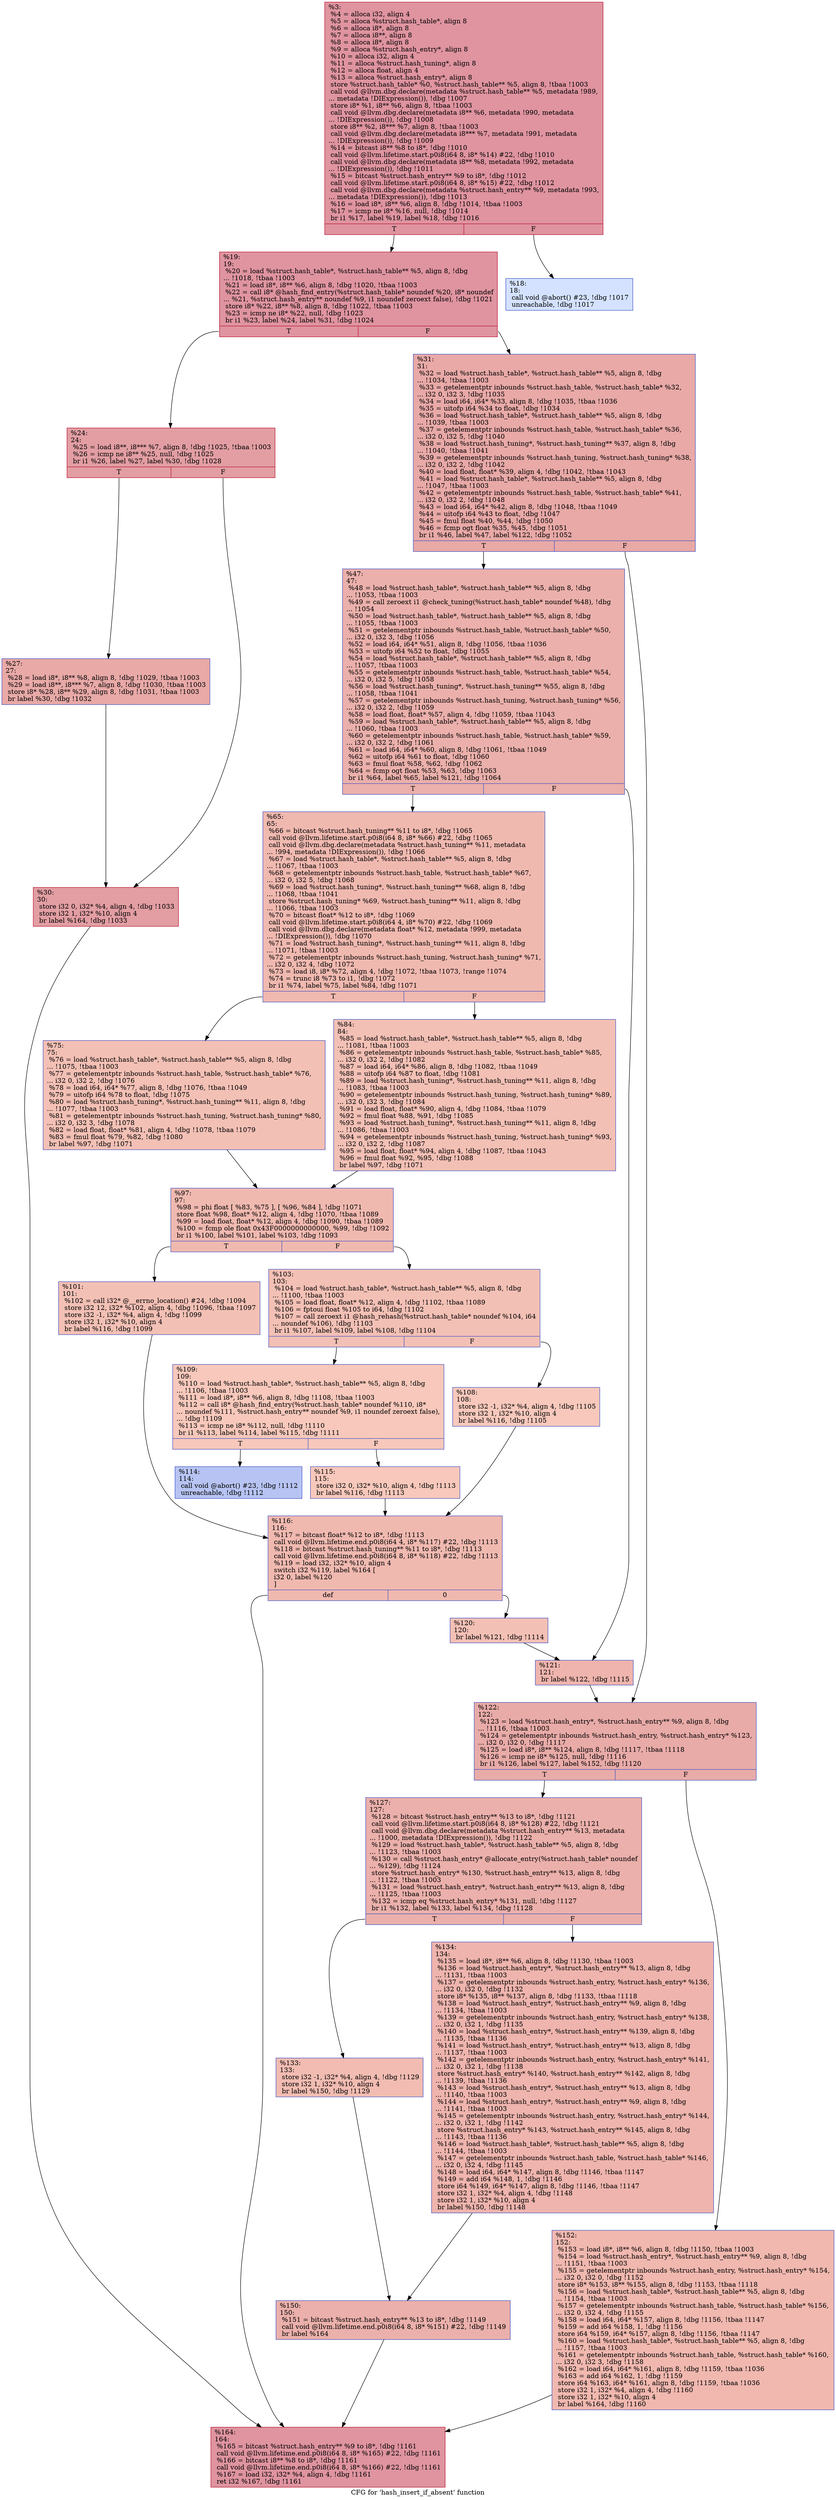digraph "CFG for 'hash_insert_if_absent' function" {
	label="CFG for 'hash_insert_if_absent' function";

	Node0x218f6c0 [shape=record,color="#b70d28ff", style=filled, fillcolor="#b70d2870",label="{%3:\l  %4 = alloca i32, align 4\l  %5 = alloca %struct.hash_table*, align 8\l  %6 = alloca i8*, align 8\l  %7 = alloca i8**, align 8\l  %8 = alloca i8*, align 8\l  %9 = alloca %struct.hash_entry*, align 8\l  %10 = alloca i32, align 4\l  %11 = alloca %struct.hash_tuning*, align 8\l  %12 = alloca float, align 4\l  %13 = alloca %struct.hash_entry*, align 8\l  store %struct.hash_table* %0, %struct.hash_table** %5, align 8, !tbaa !1003\l  call void @llvm.dbg.declare(metadata %struct.hash_table** %5, metadata !989,\l... metadata !DIExpression()), !dbg !1007\l  store i8* %1, i8** %6, align 8, !tbaa !1003\l  call void @llvm.dbg.declare(metadata i8** %6, metadata !990, metadata\l... !DIExpression()), !dbg !1008\l  store i8** %2, i8*** %7, align 8, !tbaa !1003\l  call void @llvm.dbg.declare(metadata i8*** %7, metadata !991, metadata\l... !DIExpression()), !dbg !1009\l  %14 = bitcast i8** %8 to i8*, !dbg !1010\l  call void @llvm.lifetime.start.p0i8(i64 8, i8* %14) #22, !dbg !1010\l  call void @llvm.dbg.declare(metadata i8** %8, metadata !992, metadata\l... !DIExpression()), !dbg !1011\l  %15 = bitcast %struct.hash_entry** %9 to i8*, !dbg !1012\l  call void @llvm.lifetime.start.p0i8(i64 8, i8* %15) #22, !dbg !1012\l  call void @llvm.dbg.declare(metadata %struct.hash_entry** %9, metadata !993,\l... metadata !DIExpression()), !dbg !1013\l  %16 = load i8*, i8** %6, align 8, !dbg !1014, !tbaa !1003\l  %17 = icmp ne i8* %16, null, !dbg !1014\l  br i1 %17, label %19, label %18, !dbg !1016\l|{<s0>T|<s1>F}}"];
	Node0x218f6c0:s0 -> Node0x2187590;
	Node0x218f6c0:s1 -> Node0x2187540;
	Node0x2187540 [shape=record,color="#3d50c3ff", style=filled, fillcolor="#9ebeff70",label="{%18:\l18:                                               \l  call void @abort() #23, !dbg !1017\l  unreachable, !dbg !1017\l}"];
	Node0x2187590 [shape=record,color="#b70d28ff", style=filled, fillcolor="#b70d2870",label="{%19:\l19:                                               \l  %20 = load %struct.hash_table*, %struct.hash_table** %5, align 8, !dbg\l... !1018, !tbaa !1003\l  %21 = load i8*, i8** %6, align 8, !dbg !1020, !tbaa !1003\l  %22 = call i8* @hash_find_entry(%struct.hash_table* noundef %20, i8* noundef\l... %21, %struct.hash_entry** noundef %9, i1 noundef zeroext false), !dbg !1021\l  store i8* %22, i8** %8, align 8, !dbg !1022, !tbaa !1003\l  %23 = icmp ne i8* %22, null, !dbg !1023\l  br i1 %23, label %24, label %31, !dbg !1024\l|{<s0>T|<s1>F}}"];
	Node0x2187590:s0 -> Node0x21875e0;
	Node0x2187590:s1 -> Node0x21876d0;
	Node0x21875e0 [shape=record,color="#b70d28ff", style=filled, fillcolor="#be242e70",label="{%24:\l24:                                               \l  %25 = load i8**, i8*** %7, align 8, !dbg !1025, !tbaa !1003\l  %26 = icmp ne i8** %25, null, !dbg !1025\l  br i1 %26, label %27, label %30, !dbg !1028\l|{<s0>T|<s1>F}}"];
	Node0x21875e0:s0 -> Node0x2187630;
	Node0x21875e0:s1 -> Node0x2187680;
	Node0x2187630 [shape=record,color="#3d50c3ff", style=filled, fillcolor="#ca3b3770",label="{%27:\l27:                                               \l  %28 = load i8*, i8** %8, align 8, !dbg !1029, !tbaa !1003\l  %29 = load i8**, i8*** %7, align 8, !dbg !1030, !tbaa !1003\l  store i8* %28, i8** %29, align 8, !dbg !1031, !tbaa !1003\l  br label %30, !dbg !1032\l}"];
	Node0x2187630 -> Node0x2187680;
	Node0x2187680 [shape=record,color="#b70d28ff", style=filled, fillcolor="#be242e70",label="{%30:\l30:                                               \l  store i32 0, i32* %4, align 4, !dbg !1033\l  store i32 1, i32* %10, align 4\l  br label %164, !dbg !1033\l}"];
	Node0x2187680 -> Node0x2187d60;
	Node0x21876d0 [shape=record,color="#3d50c3ff", style=filled, fillcolor="#ca3b3770",label="{%31:\l31:                                               \l  %32 = load %struct.hash_table*, %struct.hash_table** %5, align 8, !dbg\l... !1034, !tbaa !1003\l  %33 = getelementptr inbounds %struct.hash_table, %struct.hash_table* %32,\l... i32 0, i32 3, !dbg !1035\l  %34 = load i64, i64* %33, align 8, !dbg !1035, !tbaa !1036\l  %35 = uitofp i64 %34 to float, !dbg !1034\l  %36 = load %struct.hash_table*, %struct.hash_table** %5, align 8, !dbg\l... !1039, !tbaa !1003\l  %37 = getelementptr inbounds %struct.hash_table, %struct.hash_table* %36,\l... i32 0, i32 5, !dbg !1040\l  %38 = load %struct.hash_tuning*, %struct.hash_tuning** %37, align 8, !dbg\l... !1040, !tbaa !1041\l  %39 = getelementptr inbounds %struct.hash_tuning, %struct.hash_tuning* %38,\l... i32 0, i32 2, !dbg !1042\l  %40 = load float, float* %39, align 4, !dbg !1042, !tbaa !1043\l  %41 = load %struct.hash_table*, %struct.hash_table** %5, align 8, !dbg\l... !1047, !tbaa !1003\l  %42 = getelementptr inbounds %struct.hash_table, %struct.hash_table* %41,\l... i32 0, i32 2, !dbg !1048\l  %43 = load i64, i64* %42, align 8, !dbg !1048, !tbaa !1049\l  %44 = uitofp i64 %43 to float, !dbg !1047\l  %45 = fmul float %40, %44, !dbg !1050\l  %46 = fcmp ogt float %35, %45, !dbg !1051\l  br i1 %46, label %47, label %122, !dbg !1052\l|{<s0>T|<s1>F}}"];
	Node0x21876d0:s0 -> Node0x2187720;
	Node0x21876d0:s1 -> Node0x2187b80;
	Node0x2187720 [shape=record,color="#3d50c3ff", style=filled, fillcolor="#d24b4070",label="{%47:\l47:                                               \l  %48 = load %struct.hash_table*, %struct.hash_table** %5, align 8, !dbg\l... !1053, !tbaa !1003\l  %49 = call zeroext i1 @check_tuning(%struct.hash_table* noundef %48), !dbg\l... !1054\l  %50 = load %struct.hash_table*, %struct.hash_table** %5, align 8, !dbg\l... !1055, !tbaa !1003\l  %51 = getelementptr inbounds %struct.hash_table, %struct.hash_table* %50,\l... i32 0, i32 3, !dbg !1056\l  %52 = load i64, i64* %51, align 8, !dbg !1056, !tbaa !1036\l  %53 = uitofp i64 %52 to float, !dbg !1055\l  %54 = load %struct.hash_table*, %struct.hash_table** %5, align 8, !dbg\l... !1057, !tbaa !1003\l  %55 = getelementptr inbounds %struct.hash_table, %struct.hash_table* %54,\l... i32 0, i32 5, !dbg !1058\l  %56 = load %struct.hash_tuning*, %struct.hash_tuning** %55, align 8, !dbg\l... !1058, !tbaa !1041\l  %57 = getelementptr inbounds %struct.hash_tuning, %struct.hash_tuning* %56,\l... i32 0, i32 2, !dbg !1059\l  %58 = load float, float* %57, align 4, !dbg !1059, !tbaa !1043\l  %59 = load %struct.hash_table*, %struct.hash_table** %5, align 8, !dbg\l... !1060, !tbaa !1003\l  %60 = getelementptr inbounds %struct.hash_table, %struct.hash_table* %59,\l... i32 0, i32 2, !dbg !1061\l  %61 = load i64, i64* %60, align 8, !dbg !1061, !tbaa !1049\l  %62 = uitofp i64 %61 to float, !dbg !1060\l  %63 = fmul float %58, %62, !dbg !1062\l  %64 = fcmp ogt float %53, %63, !dbg !1063\l  br i1 %64, label %65, label %121, !dbg !1064\l|{<s0>T|<s1>F}}"];
	Node0x2187720:s0 -> Node0x2187770;
	Node0x2187720:s1 -> Node0x2187b30;
	Node0x2187770 [shape=record,color="#3d50c3ff", style=filled, fillcolor="#de614d70",label="{%65:\l65:                                               \l  %66 = bitcast %struct.hash_tuning** %11 to i8*, !dbg !1065\l  call void @llvm.lifetime.start.p0i8(i64 8, i8* %66) #22, !dbg !1065\l  call void @llvm.dbg.declare(metadata %struct.hash_tuning** %11, metadata\l... !994, metadata !DIExpression()), !dbg !1066\l  %67 = load %struct.hash_table*, %struct.hash_table** %5, align 8, !dbg\l... !1067, !tbaa !1003\l  %68 = getelementptr inbounds %struct.hash_table, %struct.hash_table* %67,\l... i32 0, i32 5, !dbg !1068\l  %69 = load %struct.hash_tuning*, %struct.hash_tuning** %68, align 8, !dbg\l... !1068, !tbaa !1041\l  store %struct.hash_tuning* %69, %struct.hash_tuning** %11, align 8, !dbg\l... !1066, !tbaa !1003\l  %70 = bitcast float* %12 to i8*, !dbg !1069\l  call void @llvm.lifetime.start.p0i8(i64 4, i8* %70) #22, !dbg !1069\l  call void @llvm.dbg.declare(metadata float* %12, metadata !999, metadata\l... !DIExpression()), !dbg !1070\l  %71 = load %struct.hash_tuning*, %struct.hash_tuning** %11, align 8, !dbg\l... !1071, !tbaa !1003\l  %72 = getelementptr inbounds %struct.hash_tuning, %struct.hash_tuning* %71,\l... i32 0, i32 4, !dbg !1072\l  %73 = load i8, i8* %72, align 4, !dbg !1072, !tbaa !1073, !range !1074\l  %74 = trunc i8 %73 to i1, !dbg !1072\l  br i1 %74, label %75, label %84, !dbg !1071\l|{<s0>T|<s1>F}}"];
	Node0x2187770:s0 -> Node0x21877c0;
	Node0x2187770:s1 -> Node0x2187810;
	Node0x21877c0 [shape=record,color="#3d50c3ff", style=filled, fillcolor="#e5705870",label="{%75:\l75:                                               \l  %76 = load %struct.hash_table*, %struct.hash_table** %5, align 8, !dbg\l... !1075, !tbaa !1003\l  %77 = getelementptr inbounds %struct.hash_table, %struct.hash_table* %76,\l... i32 0, i32 2, !dbg !1076\l  %78 = load i64, i64* %77, align 8, !dbg !1076, !tbaa !1049\l  %79 = uitofp i64 %78 to float, !dbg !1075\l  %80 = load %struct.hash_tuning*, %struct.hash_tuning** %11, align 8, !dbg\l... !1077, !tbaa !1003\l  %81 = getelementptr inbounds %struct.hash_tuning, %struct.hash_tuning* %80,\l... i32 0, i32 3, !dbg !1078\l  %82 = load float, float* %81, align 4, !dbg !1078, !tbaa !1079\l  %83 = fmul float %79, %82, !dbg !1080\l  br label %97, !dbg !1071\l}"];
	Node0x21877c0 -> Node0x2187860;
	Node0x2187810 [shape=record,color="#3d50c3ff", style=filled, fillcolor="#e5705870",label="{%84:\l84:                                               \l  %85 = load %struct.hash_table*, %struct.hash_table** %5, align 8, !dbg\l... !1081, !tbaa !1003\l  %86 = getelementptr inbounds %struct.hash_table, %struct.hash_table* %85,\l... i32 0, i32 2, !dbg !1082\l  %87 = load i64, i64* %86, align 8, !dbg !1082, !tbaa !1049\l  %88 = uitofp i64 %87 to float, !dbg !1081\l  %89 = load %struct.hash_tuning*, %struct.hash_tuning** %11, align 8, !dbg\l... !1083, !tbaa !1003\l  %90 = getelementptr inbounds %struct.hash_tuning, %struct.hash_tuning* %89,\l... i32 0, i32 3, !dbg !1084\l  %91 = load float, float* %90, align 4, !dbg !1084, !tbaa !1079\l  %92 = fmul float %88, %91, !dbg !1085\l  %93 = load %struct.hash_tuning*, %struct.hash_tuning** %11, align 8, !dbg\l... !1086, !tbaa !1003\l  %94 = getelementptr inbounds %struct.hash_tuning, %struct.hash_tuning* %93,\l... i32 0, i32 2, !dbg !1087\l  %95 = load float, float* %94, align 4, !dbg !1087, !tbaa !1043\l  %96 = fmul float %92, %95, !dbg !1088\l  br label %97, !dbg !1071\l}"];
	Node0x2187810 -> Node0x2187860;
	Node0x2187860 [shape=record,color="#3d50c3ff", style=filled, fillcolor="#de614d70",label="{%97:\l97:                                               \l  %98 = phi float [ %83, %75 ], [ %96, %84 ], !dbg !1071\l  store float %98, float* %12, align 4, !dbg !1070, !tbaa !1089\l  %99 = load float, float* %12, align 4, !dbg !1090, !tbaa !1089\l  %100 = fcmp ole float 0x43F0000000000000, %99, !dbg !1092\l  br i1 %100, label %101, label %103, !dbg !1093\l|{<s0>T|<s1>F}}"];
	Node0x2187860:s0 -> Node0x21878b0;
	Node0x2187860:s1 -> Node0x2187900;
	Node0x21878b0 [shape=record,color="#3d50c3ff", style=filled, fillcolor="#e5705870",label="{%101:\l101:                                              \l  %102 = call i32* @__errno_location() #24, !dbg !1094\l  store i32 12, i32* %102, align 4, !dbg !1096, !tbaa !1097\l  store i32 -1, i32* %4, align 4, !dbg !1099\l  store i32 1, i32* %10, align 4\l  br label %116, !dbg !1099\l}"];
	Node0x21878b0 -> Node0x2187a90;
	Node0x2187900 [shape=record,color="#3d50c3ff", style=filled, fillcolor="#e5705870",label="{%103:\l103:                                              \l  %104 = load %struct.hash_table*, %struct.hash_table** %5, align 8, !dbg\l... !1100, !tbaa !1003\l  %105 = load float, float* %12, align 4, !dbg !1102, !tbaa !1089\l  %106 = fptoui float %105 to i64, !dbg !1102\l  %107 = call zeroext i1 @hash_rehash(%struct.hash_table* noundef %104, i64\l... noundef %106), !dbg !1103\l  br i1 %107, label %109, label %108, !dbg !1104\l|{<s0>T|<s1>F}}"];
	Node0x2187900:s0 -> Node0x21879a0;
	Node0x2187900:s1 -> Node0x2187950;
	Node0x2187950 [shape=record,color="#3d50c3ff", style=filled, fillcolor="#ed836670",label="{%108:\l108:                                              \l  store i32 -1, i32* %4, align 4, !dbg !1105\l  store i32 1, i32* %10, align 4\l  br label %116, !dbg !1105\l}"];
	Node0x2187950 -> Node0x2187a90;
	Node0x21879a0 [shape=record,color="#3d50c3ff", style=filled, fillcolor="#ed836670",label="{%109:\l109:                                              \l  %110 = load %struct.hash_table*, %struct.hash_table** %5, align 8, !dbg\l... !1106, !tbaa !1003\l  %111 = load i8*, i8** %6, align 8, !dbg !1108, !tbaa !1003\l  %112 = call i8* @hash_find_entry(%struct.hash_table* noundef %110, i8*\l... noundef %111, %struct.hash_entry** noundef %9, i1 noundef zeroext false),\l... !dbg !1109\l  %113 = icmp ne i8* %112, null, !dbg !1110\l  br i1 %113, label %114, label %115, !dbg !1111\l|{<s0>T|<s1>F}}"];
	Node0x21879a0:s0 -> Node0x21879f0;
	Node0x21879a0:s1 -> Node0x2187a40;
	Node0x21879f0 [shape=record,color="#3d50c3ff", style=filled, fillcolor="#5b7ae570",label="{%114:\l114:                                              \l  call void @abort() #23, !dbg !1112\l  unreachable, !dbg !1112\l}"];
	Node0x2187a40 [shape=record,color="#3d50c3ff", style=filled, fillcolor="#ed836670",label="{%115:\l115:                                              \l  store i32 0, i32* %10, align 4, !dbg !1113\l  br label %116, !dbg !1113\l}"];
	Node0x2187a40 -> Node0x2187a90;
	Node0x2187a90 [shape=record,color="#3d50c3ff", style=filled, fillcolor="#de614d70",label="{%116:\l116:                                              \l  %117 = bitcast float* %12 to i8*, !dbg !1113\l  call void @llvm.lifetime.end.p0i8(i64 4, i8* %117) #22, !dbg !1113\l  %118 = bitcast %struct.hash_tuning** %11 to i8*, !dbg !1113\l  call void @llvm.lifetime.end.p0i8(i64 8, i8* %118) #22, !dbg !1113\l  %119 = load i32, i32* %10, align 4\l  switch i32 %119, label %164 [\l    i32 0, label %120\l  ]\l|{<s0>def|<s1>0}}"];
	Node0x2187a90:s0 -> Node0x2187d60;
	Node0x2187a90:s1 -> Node0x2187ae0;
	Node0x2187ae0 [shape=record,color="#3d50c3ff", style=filled, fillcolor="#e5705870",label="{%120:\l120:                                              \l  br label %121, !dbg !1114\l}"];
	Node0x2187ae0 -> Node0x2187b30;
	Node0x2187b30 [shape=record,color="#3d50c3ff", style=filled, fillcolor="#d8564670",label="{%121:\l121:                                              \l  br label %122, !dbg !1115\l}"];
	Node0x2187b30 -> Node0x2187b80;
	Node0x2187b80 [shape=record,color="#3d50c3ff", style=filled, fillcolor="#cc403a70",label="{%122:\l122:                                              \l  %123 = load %struct.hash_entry*, %struct.hash_entry** %9, align 8, !dbg\l... !1116, !tbaa !1003\l  %124 = getelementptr inbounds %struct.hash_entry, %struct.hash_entry* %123,\l... i32 0, i32 0, !dbg !1117\l  %125 = load i8*, i8** %124, align 8, !dbg !1117, !tbaa !1118\l  %126 = icmp ne i8* %125, null, !dbg !1116\l  br i1 %126, label %127, label %152, !dbg !1120\l|{<s0>T|<s1>F}}"];
	Node0x2187b80:s0 -> Node0x2187bd0;
	Node0x2187b80:s1 -> Node0x2187d10;
	Node0x2187bd0 [shape=record,color="#3d50c3ff", style=filled, fillcolor="#d24b4070",label="{%127:\l127:                                              \l  %128 = bitcast %struct.hash_entry** %13 to i8*, !dbg !1121\l  call void @llvm.lifetime.start.p0i8(i64 8, i8* %128) #22, !dbg !1121\l  call void @llvm.dbg.declare(metadata %struct.hash_entry** %13, metadata\l... !1000, metadata !DIExpression()), !dbg !1122\l  %129 = load %struct.hash_table*, %struct.hash_table** %5, align 8, !dbg\l... !1123, !tbaa !1003\l  %130 = call %struct.hash_entry* @allocate_entry(%struct.hash_table* noundef\l... %129), !dbg !1124\l  store %struct.hash_entry* %130, %struct.hash_entry** %13, align 8, !dbg\l... !1122, !tbaa !1003\l  %131 = load %struct.hash_entry*, %struct.hash_entry** %13, align 8, !dbg\l... !1125, !tbaa !1003\l  %132 = icmp eq %struct.hash_entry* %131, null, !dbg !1127\l  br i1 %132, label %133, label %134, !dbg !1128\l|{<s0>T|<s1>F}}"];
	Node0x2187bd0:s0 -> Node0x2187c20;
	Node0x2187bd0:s1 -> Node0x2187c70;
	Node0x2187c20 [shape=record,color="#3d50c3ff", style=filled, fillcolor="#e1675170",label="{%133:\l133:                                              \l  store i32 -1, i32* %4, align 4, !dbg !1129\l  store i32 1, i32* %10, align 4\l  br label %150, !dbg !1129\l}"];
	Node0x2187c20 -> Node0x2187cc0;
	Node0x2187c70 [shape=record,color="#3d50c3ff", style=filled, fillcolor="#d8564670",label="{%134:\l134:                                              \l  %135 = load i8*, i8** %6, align 8, !dbg !1130, !tbaa !1003\l  %136 = load %struct.hash_entry*, %struct.hash_entry** %13, align 8, !dbg\l... !1131, !tbaa !1003\l  %137 = getelementptr inbounds %struct.hash_entry, %struct.hash_entry* %136,\l... i32 0, i32 0, !dbg !1132\l  store i8* %135, i8** %137, align 8, !dbg !1133, !tbaa !1118\l  %138 = load %struct.hash_entry*, %struct.hash_entry** %9, align 8, !dbg\l... !1134, !tbaa !1003\l  %139 = getelementptr inbounds %struct.hash_entry, %struct.hash_entry* %138,\l... i32 0, i32 1, !dbg !1135\l  %140 = load %struct.hash_entry*, %struct.hash_entry** %139, align 8, !dbg\l... !1135, !tbaa !1136\l  %141 = load %struct.hash_entry*, %struct.hash_entry** %13, align 8, !dbg\l... !1137, !tbaa !1003\l  %142 = getelementptr inbounds %struct.hash_entry, %struct.hash_entry* %141,\l... i32 0, i32 1, !dbg !1138\l  store %struct.hash_entry* %140, %struct.hash_entry** %142, align 8, !dbg\l... !1139, !tbaa !1136\l  %143 = load %struct.hash_entry*, %struct.hash_entry** %13, align 8, !dbg\l... !1140, !tbaa !1003\l  %144 = load %struct.hash_entry*, %struct.hash_entry** %9, align 8, !dbg\l... !1141, !tbaa !1003\l  %145 = getelementptr inbounds %struct.hash_entry, %struct.hash_entry* %144,\l... i32 0, i32 1, !dbg !1142\l  store %struct.hash_entry* %143, %struct.hash_entry** %145, align 8, !dbg\l... !1143, !tbaa !1136\l  %146 = load %struct.hash_table*, %struct.hash_table** %5, align 8, !dbg\l... !1144, !tbaa !1003\l  %147 = getelementptr inbounds %struct.hash_table, %struct.hash_table* %146,\l... i32 0, i32 4, !dbg !1145\l  %148 = load i64, i64* %147, align 8, !dbg !1146, !tbaa !1147\l  %149 = add i64 %148, 1, !dbg !1146\l  store i64 %149, i64* %147, align 8, !dbg !1146, !tbaa !1147\l  store i32 1, i32* %4, align 4, !dbg !1148\l  store i32 1, i32* %10, align 4\l  br label %150, !dbg !1148\l}"];
	Node0x2187c70 -> Node0x2187cc0;
	Node0x2187cc0 [shape=record,color="#3d50c3ff", style=filled, fillcolor="#d24b4070",label="{%150:\l150:                                              \l  %151 = bitcast %struct.hash_entry** %13 to i8*, !dbg !1149\l  call void @llvm.lifetime.end.p0i8(i64 8, i8* %151) #22, !dbg !1149\l  br label %164\l}"];
	Node0x2187cc0 -> Node0x2187d60;
	Node0x2187d10 [shape=record,color="#3d50c3ff", style=filled, fillcolor="#dc5d4a70",label="{%152:\l152:                                              \l  %153 = load i8*, i8** %6, align 8, !dbg !1150, !tbaa !1003\l  %154 = load %struct.hash_entry*, %struct.hash_entry** %9, align 8, !dbg\l... !1151, !tbaa !1003\l  %155 = getelementptr inbounds %struct.hash_entry, %struct.hash_entry* %154,\l... i32 0, i32 0, !dbg !1152\l  store i8* %153, i8** %155, align 8, !dbg !1153, !tbaa !1118\l  %156 = load %struct.hash_table*, %struct.hash_table** %5, align 8, !dbg\l... !1154, !tbaa !1003\l  %157 = getelementptr inbounds %struct.hash_table, %struct.hash_table* %156,\l... i32 0, i32 4, !dbg !1155\l  %158 = load i64, i64* %157, align 8, !dbg !1156, !tbaa !1147\l  %159 = add i64 %158, 1, !dbg !1156\l  store i64 %159, i64* %157, align 8, !dbg !1156, !tbaa !1147\l  %160 = load %struct.hash_table*, %struct.hash_table** %5, align 8, !dbg\l... !1157, !tbaa !1003\l  %161 = getelementptr inbounds %struct.hash_table, %struct.hash_table* %160,\l... i32 0, i32 3, !dbg !1158\l  %162 = load i64, i64* %161, align 8, !dbg !1159, !tbaa !1036\l  %163 = add i64 %162, 1, !dbg !1159\l  store i64 %163, i64* %161, align 8, !dbg !1159, !tbaa !1036\l  store i32 1, i32* %4, align 4, !dbg !1160\l  store i32 1, i32* %10, align 4\l  br label %164, !dbg !1160\l}"];
	Node0x2187d10 -> Node0x2187d60;
	Node0x2187d60 [shape=record,color="#b70d28ff", style=filled, fillcolor="#b70d2870",label="{%164:\l164:                                              \l  %165 = bitcast %struct.hash_entry** %9 to i8*, !dbg !1161\l  call void @llvm.lifetime.end.p0i8(i64 8, i8* %165) #22, !dbg !1161\l  %166 = bitcast i8** %8 to i8*, !dbg !1161\l  call void @llvm.lifetime.end.p0i8(i64 8, i8* %166) #22, !dbg !1161\l  %167 = load i32, i32* %4, align 4, !dbg !1161\l  ret i32 %167, !dbg !1161\l}"];
}
